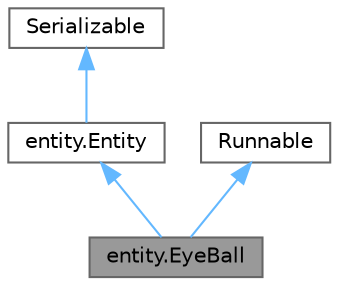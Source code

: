 digraph "entity.EyeBall"
{
 // LATEX_PDF_SIZE
  bgcolor="transparent";
  edge [fontname=Helvetica,fontsize=10,labelfontname=Helvetica,labelfontsize=10];
  node [fontname=Helvetica,fontsize=10,shape=box,height=0.2,width=0.4];
  Node1 [label="entity.EyeBall",height=0.2,width=0.4,color="gray40", fillcolor="grey60", style="filled", fontcolor="black",tooltip=" "];
  Node2 -> Node1 [dir="back",color="steelblue1",style="solid"];
  Node2 [label="entity.Entity",height=0.2,width=0.4,color="gray40", fillcolor="white", style="filled",URL="$classentity_1_1_entity.html",tooltip=" "];
  Node3 -> Node2 [dir="back",color="steelblue1",style="solid"];
  Node3 [label="Serializable",height=0.2,width=0.4,color="gray40", fillcolor="white", style="filled",tooltip=" "];
  Node4 -> Node1 [dir="back",color="steelblue1",style="solid"];
  Node4 [label="Runnable",height=0.2,width=0.4,color="gray40", fillcolor="white", style="filled",tooltip=" "];
}
